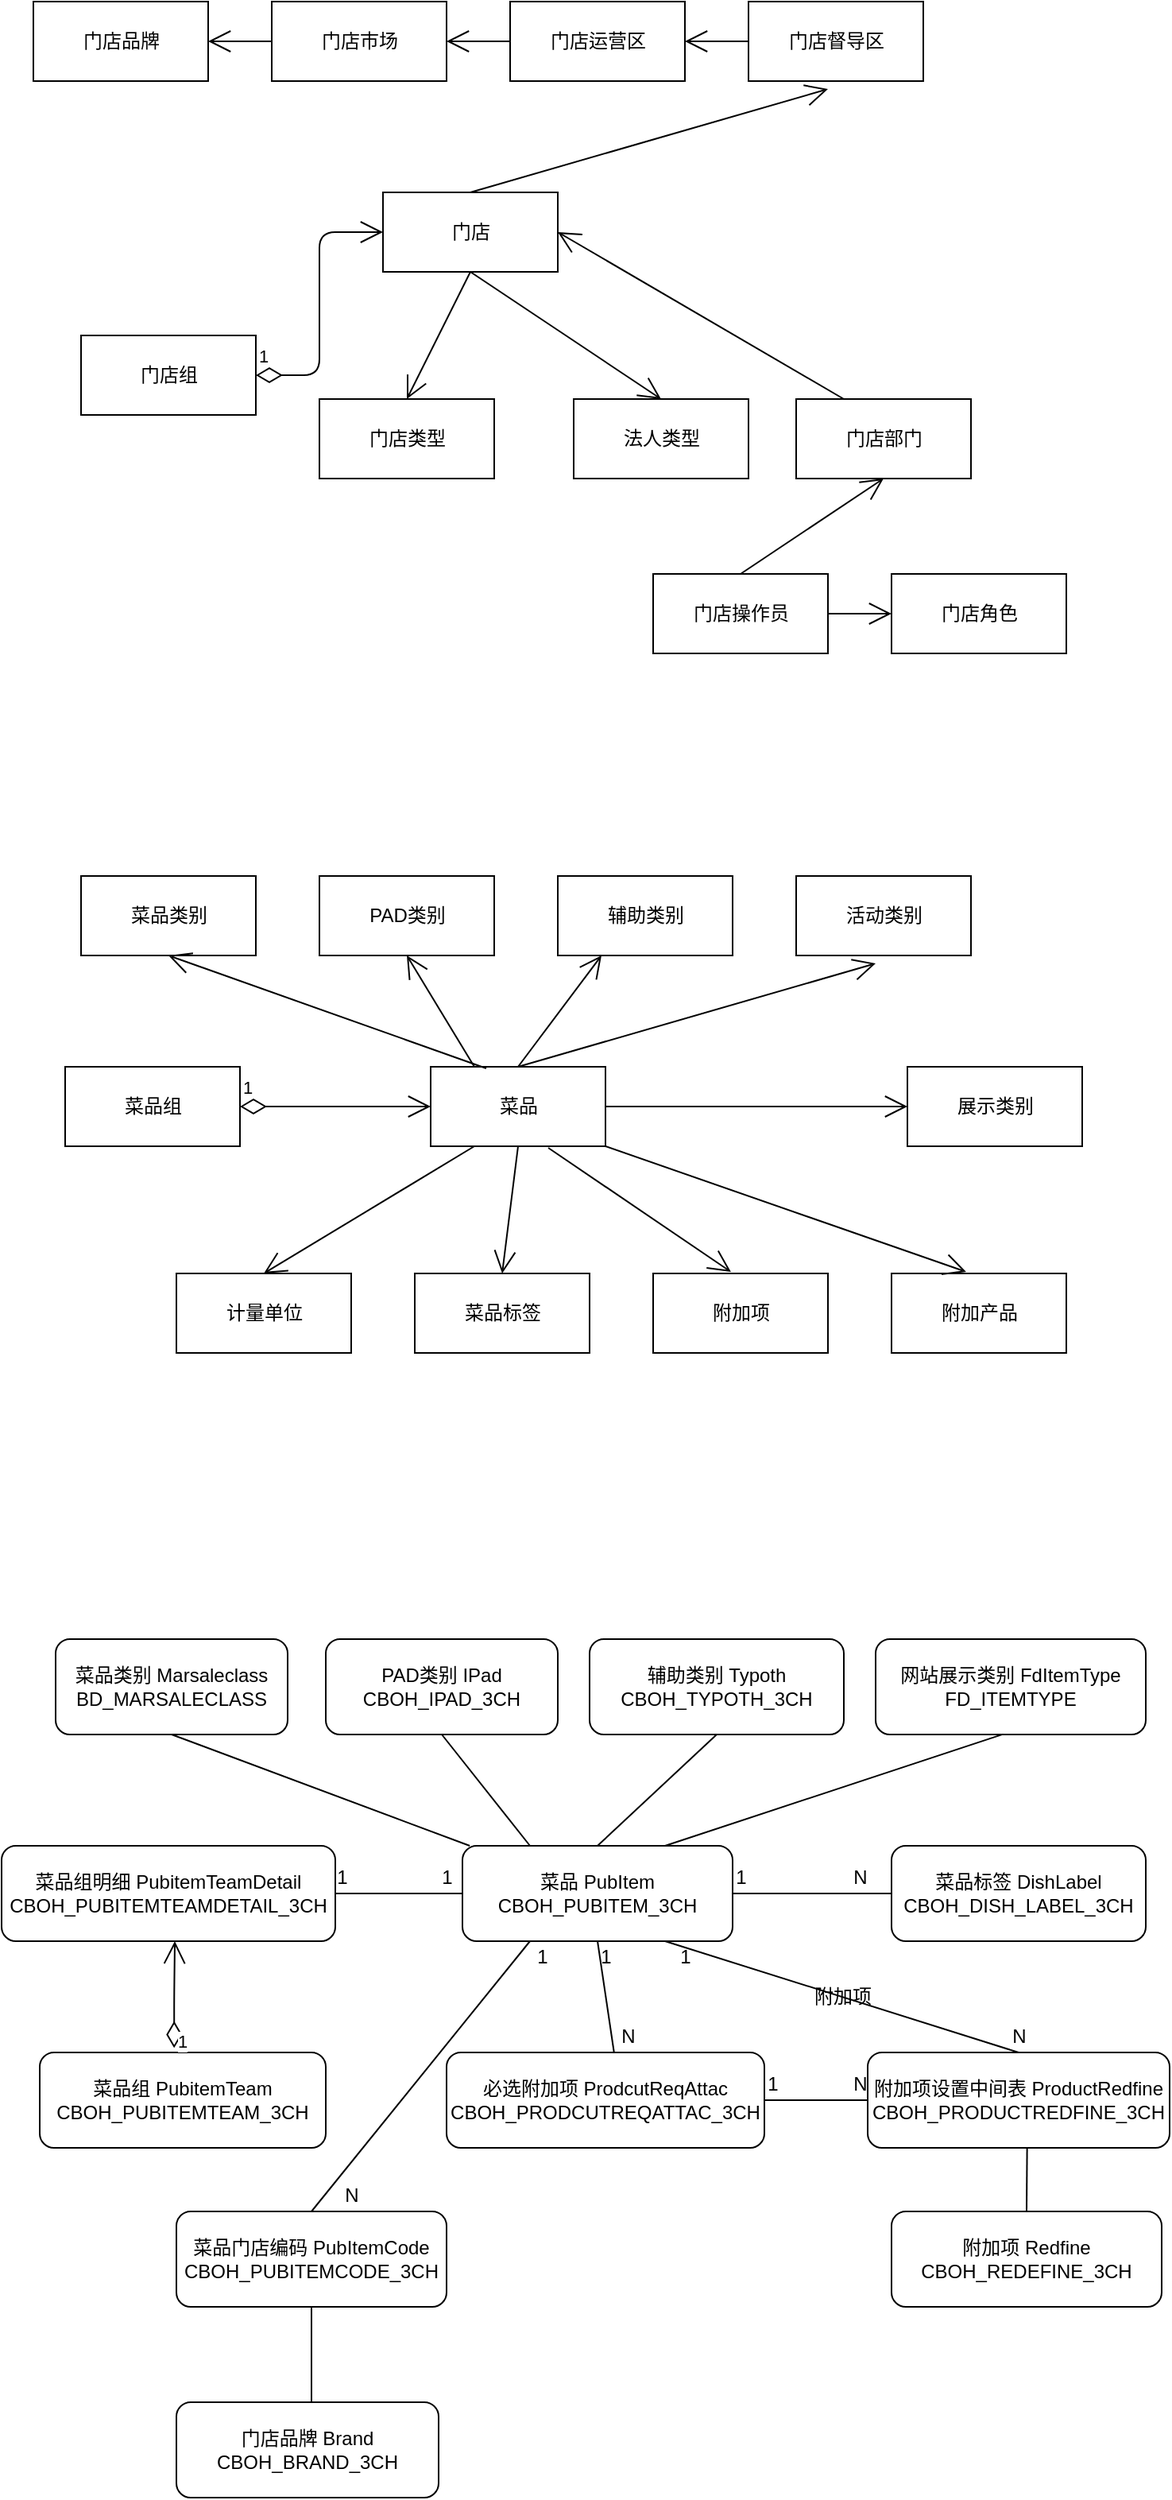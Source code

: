 <mxfile version="12.8.8" type="github">
  <diagram id="d-cUwv-51pwWqw412W-w" name="Page-1">
    <mxGraphModel dx="893" dy="498" grid="1" gridSize="10" guides="1" tooltips="1" connect="1" arrows="1" fold="1" page="1" pageScale="1" pageWidth="827" pageHeight="1169" math="0" shadow="0">
      <root>
        <mxCell id="0" />
        <mxCell id="1" parent="0" />
        <mxCell id="lAO-jHd-pBpZSLis7d_x-1" value="门店品牌" style="html=1;" parent="1" vertex="1">
          <mxGeometry x="40" y="40" width="110" height="50" as="geometry" />
        </mxCell>
        <mxCell id="lAO-jHd-pBpZSLis7d_x-2" value="门店市场" style="html=1;" parent="1" vertex="1">
          <mxGeometry x="190" y="40" width="110" height="50" as="geometry" />
        </mxCell>
        <mxCell id="lAO-jHd-pBpZSLis7d_x-3" value="门店运营区" style="html=1;" parent="1" vertex="1">
          <mxGeometry x="340" y="40" width="110" height="50" as="geometry" />
        </mxCell>
        <mxCell id="lAO-jHd-pBpZSLis7d_x-5" value="门店督导区" style="html=1;" parent="1" vertex="1">
          <mxGeometry x="490" y="40" width="110" height="50" as="geometry" />
        </mxCell>
        <mxCell id="lAO-jHd-pBpZSLis7d_x-6" value="门店" style="html=1;" parent="1" vertex="1">
          <mxGeometry x="260" y="160" width="110" height="50" as="geometry" />
        </mxCell>
        <mxCell id="lAO-jHd-pBpZSLis7d_x-7" value="门店组" style="html=1;" parent="1" vertex="1">
          <mxGeometry x="70" y="250" width="110" height="50" as="geometry" />
        </mxCell>
        <mxCell id="lAO-jHd-pBpZSLis7d_x-8" value="门店类型" style="html=1;" parent="1" vertex="1">
          <mxGeometry x="220" y="290" width="110" height="50" as="geometry" />
        </mxCell>
        <mxCell id="lAO-jHd-pBpZSLis7d_x-9" value="法人类型" style="html=1;" parent="1" vertex="1">
          <mxGeometry x="380" y="290" width="110" height="50" as="geometry" />
        </mxCell>
        <mxCell id="lAO-jHd-pBpZSLis7d_x-10" value="门店部门" style="html=1;" parent="1" vertex="1">
          <mxGeometry x="520" y="290" width="110" height="50" as="geometry" />
        </mxCell>
        <mxCell id="lAO-jHd-pBpZSLis7d_x-11" value="门店操作员" style="html=1;" parent="1" vertex="1">
          <mxGeometry x="430" y="400" width="110" height="50" as="geometry" />
        </mxCell>
        <mxCell id="lAO-jHd-pBpZSLis7d_x-12" value="门店角色" style="html=1;" parent="1" vertex="1">
          <mxGeometry x="580" y="400" width="110" height="50" as="geometry" />
        </mxCell>
        <mxCell id="lAO-jHd-pBpZSLis7d_x-16" value="" style="endArrow=open;endFill=1;endSize=12;html=1;entryX=1;entryY=0.5;entryDx=0;entryDy=0;exitX=0;exitY=0.5;exitDx=0;exitDy=0;" parent="1" source="lAO-jHd-pBpZSLis7d_x-2" target="lAO-jHd-pBpZSLis7d_x-1" edge="1">
          <mxGeometry width="160" relative="1" as="geometry">
            <mxPoint x="330" y="310" as="sourcePoint" />
            <mxPoint x="490" y="310" as="targetPoint" />
          </mxGeometry>
        </mxCell>
        <mxCell id="lAO-jHd-pBpZSLis7d_x-18" value="" style="endArrow=open;endFill=1;endSize=12;html=1;exitX=0;exitY=0.5;exitDx=0;exitDy=0;" parent="1" source="lAO-jHd-pBpZSLis7d_x-3" edge="1">
          <mxGeometry width="160" relative="1" as="geometry">
            <mxPoint x="200" y="75" as="sourcePoint" />
            <mxPoint x="300" y="65" as="targetPoint" />
          </mxGeometry>
        </mxCell>
        <mxCell id="lAO-jHd-pBpZSLis7d_x-19" value="" style="endArrow=open;endFill=1;endSize=12;html=1;exitX=0;exitY=0.5;exitDx=0;exitDy=0;" parent="1" source="lAO-jHd-pBpZSLis7d_x-5" edge="1">
          <mxGeometry width="160" relative="1" as="geometry">
            <mxPoint x="210" y="85" as="sourcePoint" />
            <mxPoint x="450" y="65" as="targetPoint" />
          </mxGeometry>
        </mxCell>
        <mxCell id="lAO-jHd-pBpZSLis7d_x-20" value="" style="endArrow=open;endFill=1;endSize=12;html=1;exitX=0.5;exitY=0;exitDx=0;exitDy=0;" parent="1" source="lAO-jHd-pBpZSLis7d_x-6" edge="1">
          <mxGeometry width="160" relative="1" as="geometry">
            <mxPoint x="220" y="95" as="sourcePoint" />
            <mxPoint x="540" y="95" as="targetPoint" />
          </mxGeometry>
        </mxCell>
        <mxCell id="lAO-jHd-pBpZSLis7d_x-21" value="" style="endArrow=open;endFill=1;endSize=12;html=1;entryX=0.5;entryY=0;entryDx=0;entryDy=0;exitX=0.5;exitY=1;exitDx=0;exitDy=0;" parent="1" source="lAO-jHd-pBpZSLis7d_x-6" target="lAO-jHd-pBpZSLis7d_x-8" edge="1">
          <mxGeometry width="160" relative="1" as="geometry">
            <mxPoint x="230" y="105" as="sourcePoint" />
            <mxPoint x="190" y="105" as="targetPoint" />
          </mxGeometry>
        </mxCell>
        <mxCell id="lAO-jHd-pBpZSLis7d_x-22" value="" style="endArrow=open;endFill=1;endSize=12;html=1;entryX=0.5;entryY=0;entryDx=0;entryDy=0;exitX=0.5;exitY=1;exitDx=0;exitDy=0;" parent="1" source="lAO-jHd-pBpZSLis7d_x-6" target="lAO-jHd-pBpZSLis7d_x-9" edge="1">
          <mxGeometry width="160" relative="1" as="geometry">
            <mxPoint x="320" y="220" as="sourcePoint" />
            <mxPoint x="200" y="115" as="targetPoint" />
          </mxGeometry>
        </mxCell>
        <mxCell id="lAO-jHd-pBpZSLis7d_x-23" value="1" style="endArrow=open;html=1;endSize=12;startArrow=diamondThin;startSize=14;startFill=0;edgeStyle=orthogonalEdgeStyle;align=left;verticalAlign=bottom;entryX=0;entryY=0.5;entryDx=0;entryDy=0;" parent="1" source="lAO-jHd-pBpZSLis7d_x-7" target="lAO-jHd-pBpZSLis7d_x-6" edge="1">
          <mxGeometry x="-1" y="3" relative="1" as="geometry">
            <mxPoint x="330" y="290" as="sourcePoint" />
            <mxPoint x="250" y="185" as="targetPoint" />
          </mxGeometry>
        </mxCell>
        <mxCell id="lAO-jHd-pBpZSLis7d_x-24" value="" style="endArrow=open;endFill=1;endSize=12;html=1;entryX=1;entryY=0.5;entryDx=0;entryDy=0;" parent="1" target="lAO-jHd-pBpZSLis7d_x-6" edge="1">
          <mxGeometry width="160" relative="1" as="geometry">
            <mxPoint x="550" y="290" as="sourcePoint" />
            <mxPoint x="550" y="105" as="targetPoint" />
          </mxGeometry>
        </mxCell>
        <mxCell id="lAO-jHd-pBpZSLis7d_x-25" value="" style="endArrow=open;endFill=1;endSize=12;html=1;entryX=0.5;entryY=1;entryDx=0;entryDy=0;exitX=0.5;exitY=0;exitDx=0;exitDy=0;" parent="1" source="lAO-jHd-pBpZSLis7d_x-11" target="lAO-jHd-pBpZSLis7d_x-10" edge="1">
          <mxGeometry width="160" relative="1" as="geometry">
            <mxPoint x="560" y="300" as="sourcePoint" />
            <mxPoint x="380" y="195" as="targetPoint" />
          </mxGeometry>
        </mxCell>
        <mxCell id="lAO-jHd-pBpZSLis7d_x-26" value="" style="endArrow=open;endFill=1;endSize=12;html=1;entryX=0;entryY=0.5;entryDx=0;entryDy=0;exitX=1;exitY=0.5;exitDx=0;exitDy=0;" parent="1" source="lAO-jHd-pBpZSLis7d_x-11" target="lAO-jHd-pBpZSLis7d_x-12" edge="1">
          <mxGeometry width="160" relative="1" as="geometry">
            <mxPoint x="495" y="410" as="sourcePoint" />
            <mxPoint x="585" y="350" as="targetPoint" />
          </mxGeometry>
        </mxCell>
        <mxCell id="lAO-jHd-pBpZSLis7d_x-27" value="菜品类别" style="html=1;" parent="1" vertex="1">
          <mxGeometry x="70" y="590" width="110" height="50" as="geometry" />
        </mxCell>
        <mxCell id="lAO-jHd-pBpZSLis7d_x-28" value="PAD类别" style="html=1;" parent="1" vertex="1">
          <mxGeometry x="220" y="590" width="110" height="50" as="geometry" />
        </mxCell>
        <mxCell id="lAO-jHd-pBpZSLis7d_x-29" value="辅助类别" style="html=1;" parent="1" vertex="1">
          <mxGeometry x="370" y="590" width="110" height="50" as="geometry" />
        </mxCell>
        <mxCell id="lAO-jHd-pBpZSLis7d_x-30" value="活动类别" style="html=1;" parent="1" vertex="1">
          <mxGeometry x="520" y="590" width="110" height="50" as="geometry" />
        </mxCell>
        <mxCell id="lAO-jHd-pBpZSLis7d_x-31" value="菜品" style="html=1;" parent="1" vertex="1">
          <mxGeometry x="290" y="710" width="110" height="50" as="geometry" />
        </mxCell>
        <mxCell id="lAO-jHd-pBpZSLis7d_x-32" value="菜品组" style="html=1;" parent="1" vertex="1">
          <mxGeometry x="60" y="710" width="110" height="50" as="geometry" />
        </mxCell>
        <mxCell id="lAO-jHd-pBpZSLis7d_x-33" value="计量单位" style="html=1;" parent="1" vertex="1">
          <mxGeometry x="130" y="840" width="110" height="50" as="geometry" />
        </mxCell>
        <mxCell id="lAO-jHd-pBpZSLis7d_x-34" value="菜品标签" style="html=1;" parent="1" vertex="1">
          <mxGeometry x="280" y="840" width="110" height="50" as="geometry" />
        </mxCell>
        <mxCell id="lAO-jHd-pBpZSLis7d_x-35" value="展示类别" style="html=1;" parent="1" vertex="1">
          <mxGeometry x="590" y="710" width="110" height="50" as="geometry" />
        </mxCell>
        <mxCell id="lAO-jHd-pBpZSLis7d_x-36" value="附加项" style="html=1;" parent="1" vertex="1">
          <mxGeometry x="430" y="840" width="110" height="50" as="geometry" />
        </mxCell>
        <mxCell id="lAO-jHd-pBpZSLis7d_x-37" value="附加产品" style="html=1;" parent="1" vertex="1">
          <mxGeometry x="580" y="840" width="110" height="50" as="geometry" />
        </mxCell>
        <mxCell id="lAO-jHd-pBpZSLis7d_x-38" value="" style="endArrow=open;endFill=1;endSize=12;html=1;entryX=0.5;entryY=1;entryDx=0;entryDy=0;exitX=0.318;exitY=0.02;exitDx=0;exitDy=0;exitPerimeter=0;" parent="1" source="lAO-jHd-pBpZSLis7d_x-31" target="lAO-jHd-pBpZSLis7d_x-27" edge="1">
          <mxGeometry width="160" relative="1" as="geometry">
            <mxPoint x="360" y="860" as="sourcePoint" />
            <mxPoint x="520" y="860" as="targetPoint" />
          </mxGeometry>
        </mxCell>
        <mxCell id="lAO-jHd-pBpZSLis7d_x-39" value="" style="endArrow=open;endFill=1;endSize=12;html=1;exitX=0.25;exitY=0;exitDx=0;exitDy=0;entryX=0.5;entryY=1;entryDx=0;entryDy=0;" parent="1" source="lAO-jHd-pBpZSLis7d_x-31" target="lAO-jHd-pBpZSLis7d_x-28" edge="1">
          <mxGeometry width="160" relative="1" as="geometry">
            <mxPoint x="230" y="625" as="sourcePoint" />
            <mxPoint x="330" y="615" as="targetPoint" />
          </mxGeometry>
        </mxCell>
        <mxCell id="lAO-jHd-pBpZSLis7d_x-40" value="" style="endArrow=open;endFill=1;endSize=12;html=1;exitX=0.5;exitY=0;exitDx=0;exitDy=0;entryX=0.25;entryY=1;entryDx=0;entryDy=0;" parent="1" source="lAO-jHd-pBpZSLis7d_x-31" target="lAO-jHd-pBpZSLis7d_x-29" edge="1">
          <mxGeometry width="160" relative="1" as="geometry">
            <mxPoint x="240" y="635" as="sourcePoint" />
            <mxPoint x="480" y="615" as="targetPoint" />
          </mxGeometry>
        </mxCell>
        <mxCell id="lAO-jHd-pBpZSLis7d_x-41" value="" style="endArrow=open;endFill=1;endSize=12;html=1;exitX=0.5;exitY=0;exitDx=0;exitDy=0;" parent="1" source="lAO-jHd-pBpZSLis7d_x-31" edge="1">
          <mxGeometry width="160" relative="1" as="geometry">
            <mxPoint x="250" y="645" as="sourcePoint" />
            <mxPoint x="570" y="645" as="targetPoint" />
          </mxGeometry>
        </mxCell>
        <mxCell id="lAO-jHd-pBpZSLis7d_x-42" value="" style="endArrow=open;endFill=1;endSize=12;html=1;exitX=0.25;exitY=1;exitDx=0;exitDy=0;" parent="1" source="lAO-jHd-pBpZSLis7d_x-31" edge="1">
          <mxGeometry width="160" relative="1" as="geometry">
            <mxPoint x="260" y="655" as="sourcePoint" />
            <mxPoint x="185" y="840" as="targetPoint" />
            <Array as="points" />
          </mxGeometry>
        </mxCell>
        <mxCell id="lAO-jHd-pBpZSLis7d_x-43" value="" style="endArrow=open;endFill=1;endSize=12;html=1;entryX=0.5;entryY=0;entryDx=0;entryDy=0;exitX=0.5;exitY=1;exitDx=0;exitDy=0;" parent="1" source="lAO-jHd-pBpZSLis7d_x-31" target="lAO-jHd-pBpZSLis7d_x-34" edge="1">
          <mxGeometry width="160" relative="1" as="geometry">
            <mxPoint x="350" y="770" as="sourcePoint" />
            <mxPoint x="230" y="665" as="targetPoint" />
          </mxGeometry>
        </mxCell>
        <mxCell id="lAO-jHd-pBpZSLis7d_x-44" value="1" style="endArrow=open;html=1;endSize=12;startArrow=diamondThin;startSize=14;startFill=0;edgeStyle=orthogonalEdgeStyle;align=left;verticalAlign=bottom;entryX=0;entryY=0.5;entryDx=0;entryDy=0;" parent="1" source="lAO-jHd-pBpZSLis7d_x-32" target="lAO-jHd-pBpZSLis7d_x-31" edge="1">
          <mxGeometry x="-1" y="3" relative="1" as="geometry">
            <mxPoint x="360" y="840" as="sourcePoint" />
            <mxPoint x="280" y="735" as="targetPoint" />
          </mxGeometry>
        </mxCell>
        <mxCell id="lAO-jHd-pBpZSLis7d_x-45" value="" style="endArrow=open;endFill=1;endSize=12;html=1;entryX=0.427;entryY=-0.02;entryDx=0;entryDy=0;entryPerimeter=0;exitX=1;exitY=1;exitDx=0;exitDy=0;" parent="1" source="lAO-jHd-pBpZSLis7d_x-31" target="lAO-jHd-pBpZSLis7d_x-37" edge="1">
          <mxGeometry width="160" relative="1" as="geometry">
            <mxPoint x="410" y="820" as="sourcePoint" />
            <mxPoint x="580" y="655" as="targetPoint" />
          </mxGeometry>
        </mxCell>
        <mxCell id="lAO-jHd-pBpZSLis7d_x-46" value="" style="endArrow=open;endFill=1;endSize=12;html=1;entryX=0;entryY=0.5;entryDx=0;entryDy=0;exitX=1;exitY=0.5;exitDx=0;exitDy=0;" parent="1" source="lAO-jHd-pBpZSLis7d_x-31" target="lAO-jHd-pBpZSLis7d_x-35" edge="1">
          <mxGeometry width="160" relative="1" as="geometry">
            <mxPoint x="590" y="850" as="sourcePoint" />
            <mxPoint x="410" y="745" as="targetPoint" />
          </mxGeometry>
        </mxCell>
        <mxCell id="lAO-jHd-pBpZSLis7d_x-47" value="" style="endArrow=open;endFill=1;endSize=12;html=1;entryX=0.445;entryY=-0.02;entryDx=0;entryDy=0;exitX=0.673;exitY=1.02;exitDx=0;exitDy=0;exitPerimeter=0;entryPerimeter=0;" parent="1" source="lAO-jHd-pBpZSLis7d_x-31" target="lAO-jHd-pBpZSLis7d_x-36" edge="1">
          <mxGeometry width="160" relative="1" as="geometry">
            <mxPoint x="525" y="960" as="sourcePoint" />
            <mxPoint x="615" y="900" as="targetPoint" />
          </mxGeometry>
        </mxCell>
        <mxCell id="-JSyuyc6FNK8s3EoQKlf-1" value="PAD类别 IPad&lt;br&gt;CBOH_IPAD_3CH" style="rounded=1;whiteSpace=wrap;html=1;" vertex="1" parent="1">
          <mxGeometry x="224" y="1070" width="146" height="60" as="geometry" />
        </mxCell>
        <mxCell id="-JSyuyc6FNK8s3EoQKlf-2" value="菜品类别 Marsaleclass&lt;br&gt;BD_MARSALECLASS" style="rounded=1;whiteSpace=wrap;html=1;" vertex="1" parent="1">
          <mxGeometry x="54" y="1070" width="146" height="60" as="geometry" />
        </mxCell>
        <mxCell id="-JSyuyc6FNK8s3EoQKlf-4" value="辅助类别 Typoth&lt;br&gt;CBOH_TYPOTH_3CH" style="rounded=1;whiteSpace=wrap;html=1;" vertex="1" parent="1">
          <mxGeometry x="390" y="1070" width="160" height="60" as="geometry" />
        </mxCell>
        <mxCell id="-JSyuyc6FNK8s3EoQKlf-5" value="菜品组 PubitemTeam&lt;br&gt;CBOH_PUBITEMTEAM_3CH" style="rounded=1;whiteSpace=wrap;html=1;" vertex="1" parent="1">
          <mxGeometry x="44" y="1330" width="180" height="60" as="geometry" />
        </mxCell>
        <mxCell id="-JSyuyc6FNK8s3EoQKlf-9" value="门店品牌&amp;nbsp;Brand&lt;br&gt;CBOH_BRAND_3CH" style="rounded=1;whiteSpace=wrap;html=1;" vertex="1" parent="1">
          <mxGeometry x="130" y="1550" width="165" height="60" as="geometry" />
        </mxCell>
        <mxCell id="-JSyuyc6FNK8s3EoQKlf-14" value="菜品 PubItem&lt;br&gt;CBOH_PUBITEM_3CH" style="rounded=1;whiteSpace=wrap;html=1;" vertex="1" parent="1">
          <mxGeometry x="310" y="1200" width="170" height="60" as="geometry" />
        </mxCell>
        <mxCell id="-JSyuyc6FNK8s3EoQKlf-15" value="" style="endArrow=none;html=1;exitX=0.5;exitY=0;exitDx=0;exitDy=0;entryX=0.5;entryY=1;entryDx=0;entryDy=0;" edge="1" parent="1" source="-JSyuyc6FNK8s3EoQKlf-14" target="-JSyuyc6FNK8s3EoQKlf-4">
          <mxGeometry width="50" height="50" relative="1" as="geometry">
            <mxPoint x="438.6" y="1197" as="sourcePoint" />
            <mxPoint x="438.6" y="1130" as="targetPoint" />
          </mxGeometry>
        </mxCell>
        <mxCell id="-JSyuyc6FNK8s3EoQKlf-18" value="网站展示类别 FdItemType&lt;br&gt;FD_ITEMTYPE" style="rounded=1;whiteSpace=wrap;html=1;" vertex="1" parent="1">
          <mxGeometry x="570" y="1070" width="170" height="60" as="geometry" />
        </mxCell>
        <mxCell id="-JSyuyc6FNK8s3EoQKlf-19" value="菜品标签&amp;nbsp;DishLabel&lt;br&gt;CBOH_DISH_LABEL_3CH" style="rounded=1;whiteSpace=wrap;html=1;" vertex="1" parent="1">
          <mxGeometry x="580" y="1200" width="160" height="60" as="geometry" />
        </mxCell>
        <mxCell id="-JSyuyc6FNK8s3EoQKlf-20" value="附加项 Redfine&lt;br&gt;CBOH_REDEFINE_3CH" style="rounded=1;whiteSpace=wrap;html=1;" vertex="1" parent="1">
          <mxGeometry x="580" y="1430" width="170" height="60" as="geometry" />
        </mxCell>
        <mxCell id="-JSyuyc6FNK8s3EoQKlf-21" value="" style="endArrow=none;html=1;entryX=0;entryY=0.5;entryDx=0;entryDy=0;exitX=1;exitY=0.5;exitDx=0;exitDy=0;" edge="1" parent="1" source="-JSyuyc6FNK8s3EoQKlf-14" target="-JSyuyc6FNK8s3EoQKlf-19">
          <mxGeometry width="50" height="50" relative="1" as="geometry">
            <mxPoint x="464" y="1220" as="sourcePoint" />
            <mxPoint x="514" y="1170" as="targetPoint" />
          </mxGeometry>
        </mxCell>
        <mxCell id="-JSyuyc6FNK8s3EoQKlf-34" value="1" style="endArrow=open;html=1;endSize=12;startArrow=diamondThin;startSize=14;startFill=0;edgeStyle=orthogonalEdgeStyle;align=left;verticalAlign=bottom;exitX=0.47;exitY=-0.047;exitDx=0;exitDy=0;exitPerimeter=0;" edge="1" parent="1" source="-JSyuyc6FNK8s3EoQKlf-5">
          <mxGeometry x="0.072" y="40" relative="1" as="geometry">
            <mxPoint x="200" y="1229.6" as="sourcePoint" />
            <mxPoint x="129" y="1260" as="targetPoint" />
            <Array as="points" />
            <mxPoint x="40" y="40" as="offset" />
          </mxGeometry>
        </mxCell>
        <mxCell id="-JSyuyc6FNK8s3EoQKlf-35" value="N" style="text;html=1;align=center;verticalAlign=middle;resizable=0;points=[];autosize=1;" vertex="1" parent="1">
          <mxGeometry x="550" y="1210" width="20" height="20" as="geometry" />
        </mxCell>
        <mxCell id="-JSyuyc6FNK8s3EoQKlf-36" value="1" style="text;html=1;align=center;verticalAlign=middle;resizable=0;points=[];autosize=1;" vertex="1" parent="1">
          <mxGeometry x="475" y="1210" width="20" height="20" as="geometry" />
        </mxCell>
        <mxCell id="-JSyuyc6FNK8s3EoQKlf-39" value="菜品门店编码 PubItemCode&lt;br&gt;CBOH_PUBITEMCODE_3CH" style="rounded=1;whiteSpace=wrap;html=1;" vertex="1" parent="1">
          <mxGeometry x="130" y="1430" width="170" height="60" as="geometry" />
        </mxCell>
        <mxCell id="-JSyuyc6FNK8s3EoQKlf-40" value="菜品组明细 PubitemTeamDetail&lt;br&gt;CBOH_PUBITEMTEAMDETAIL_3CH" style="rounded=1;whiteSpace=wrap;html=1;" vertex="1" parent="1">
          <mxGeometry x="20" y="1200" width="210" height="60" as="geometry" />
        </mxCell>
        <mxCell id="-JSyuyc6FNK8s3EoQKlf-43" value="" style="endArrow=none;html=1;exitX=1;exitY=0.5;exitDx=0;exitDy=0;entryX=0;entryY=0.5;entryDx=0;entryDy=0;" edge="1" parent="1" source="-JSyuyc6FNK8s3EoQKlf-40" target="-JSyuyc6FNK8s3EoQKlf-14">
          <mxGeometry width="50" height="50" relative="1" as="geometry">
            <mxPoint x="390" y="1270" as="sourcePoint" />
            <mxPoint x="440" y="1220" as="targetPoint" />
          </mxGeometry>
        </mxCell>
        <mxCell id="-JSyuyc6FNK8s3EoQKlf-46" value="1" style="text;html=1;align=center;verticalAlign=middle;resizable=0;points=[];labelBackgroundColor=#ffffff;" vertex="1" connectable="0" parent="-JSyuyc6FNK8s3EoQKlf-43">
          <mxGeometry x="0.565" y="-2" relative="1" as="geometry">
            <mxPoint x="7.6" y="-12" as="offset" />
          </mxGeometry>
        </mxCell>
        <mxCell id="-JSyuyc6FNK8s3EoQKlf-45" value="1" style="text;html=1;align=center;verticalAlign=middle;resizable=0;points=[];autosize=1;" vertex="1" parent="1">
          <mxGeometry x="224" y="1210" width="20" height="20" as="geometry" />
        </mxCell>
        <mxCell id="-JSyuyc6FNK8s3EoQKlf-47" value="" style="endArrow=none;html=1;entryX=0.5;entryY=1;entryDx=0;entryDy=0;" edge="1" parent="1" source="-JSyuyc6FNK8s3EoQKlf-14" target="-JSyuyc6FNK8s3EoQKlf-2">
          <mxGeometry width="50" height="50" relative="1" as="geometry">
            <mxPoint x="390" y="1250" as="sourcePoint" />
            <mxPoint x="440" y="1200" as="targetPoint" />
          </mxGeometry>
        </mxCell>
        <mxCell id="-JSyuyc6FNK8s3EoQKlf-48" value="" style="endArrow=none;html=1;entryX=0.5;entryY=1;entryDx=0;entryDy=0;exitX=0.25;exitY=0;exitDx=0;exitDy=0;" edge="1" parent="1" source="-JSyuyc6FNK8s3EoQKlf-14" target="-JSyuyc6FNK8s3EoQKlf-1">
          <mxGeometry width="50" height="50" relative="1" as="geometry">
            <mxPoint x="390" y="1250" as="sourcePoint" />
            <mxPoint x="440" y="1200" as="targetPoint" />
          </mxGeometry>
        </mxCell>
        <mxCell id="-JSyuyc6FNK8s3EoQKlf-49" value="" style="endArrow=none;html=1;entryX=0.472;entryY=0.997;entryDx=0;entryDy=0;entryPerimeter=0;exitX=0.75;exitY=0;exitDx=0;exitDy=0;" edge="1" parent="1" source="-JSyuyc6FNK8s3EoQKlf-14" target="-JSyuyc6FNK8s3EoQKlf-18">
          <mxGeometry width="50" height="50" relative="1" as="geometry">
            <mxPoint x="390" y="1250" as="sourcePoint" />
            <mxPoint x="440" y="1200" as="targetPoint" />
          </mxGeometry>
        </mxCell>
        <mxCell id="-JSyuyc6FNK8s3EoQKlf-50" value="" style="endArrow=none;html=1;entryX=0.25;entryY=1;entryDx=0;entryDy=0;exitX=0.5;exitY=0;exitDx=0;exitDy=0;" edge="1" parent="1" source="-JSyuyc6FNK8s3EoQKlf-39" target="-JSyuyc6FNK8s3EoQKlf-14">
          <mxGeometry width="50" height="50" relative="1" as="geometry">
            <mxPoint x="390" y="1330" as="sourcePoint" />
            <mxPoint x="440" y="1280" as="targetPoint" />
          </mxGeometry>
        </mxCell>
        <mxCell id="-JSyuyc6FNK8s3EoQKlf-51" value="N" style="text;html=1;align=center;verticalAlign=middle;resizable=0;points=[];autosize=1;" vertex="1" parent="1">
          <mxGeometry x="230" y="1410" width="20" height="20" as="geometry" />
        </mxCell>
        <mxCell id="-JSyuyc6FNK8s3EoQKlf-52" value="1" style="text;html=1;align=center;verticalAlign=middle;resizable=0;points=[];autosize=1;" vertex="1" parent="1">
          <mxGeometry x="350" y="1260" width="20" height="20" as="geometry" />
        </mxCell>
        <mxCell id="-JSyuyc6FNK8s3EoQKlf-53" value="" style="endArrow=none;html=1;entryX=0.5;entryY=1;entryDx=0;entryDy=0;" edge="1" parent="1" target="-JSyuyc6FNK8s3EoQKlf-39">
          <mxGeometry width="50" height="50" relative="1" as="geometry">
            <mxPoint x="215" y="1550" as="sourcePoint" />
            <mxPoint x="215" y="1500" as="targetPoint" />
          </mxGeometry>
        </mxCell>
        <mxCell id="-JSyuyc6FNK8s3EoQKlf-54" value="必选附加项 ProdcutReqAttac&lt;br&gt;CBOH_PRODCUTREQATTAC_3CH" style="rounded=1;whiteSpace=wrap;html=1;" vertex="1" parent="1">
          <mxGeometry x="300" y="1330" width="200" height="60" as="geometry" />
        </mxCell>
        <mxCell id="-JSyuyc6FNK8s3EoQKlf-55" value="" style="endArrow=none;html=1;entryX=0.5;entryY=1;entryDx=0;entryDy=0;exitX=0.527;exitY=0;exitDx=0;exitDy=0;exitPerimeter=0;" edge="1" parent="1" source="-JSyuyc6FNK8s3EoQKlf-54" target="-JSyuyc6FNK8s3EoQKlf-14">
          <mxGeometry width="50" height="50" relative="1" as="geometry">
            <mxPoint x="390" y="1370" as="sourcePoint" />
            <mxPoint x="440" y="1320" as="targetPoint" />
          </mxGeometry>
        </mxCell>
        <mxCell id="-JSyuyc6FNK8s3EoQKlf-56" value="1" style="text;html=1;align=center;verticalAlign=middle;resizable=0;points=[];autosize=1;" vertex="1" parent="1">
          <mxGeometry x="390" y="1260" width="20" height="20" as="geometry" />
        </mxCell>
        <mxCell id="-JSyuyc6FNK8s3EoQKlf-59" value="N" style="text;html=1;align=center;verticalAlign=middle;resizable=0;points=[];autosize=1;" vertex="1" parent="1">
          <mxGeometry x="404" y="1310" width="20" height="20" as="geometry" />
        </mxCell>
        <mxCell id="-JSyuyc6FNK8s3EoQKlf-60" value="附加项设置中间表 ProductRedfine&lt;br&gt;CBOH_PRODUCTREDFINE_3CH" style="rounded=1;whiteSpace=wrap;html=1;" vertex="1" parent="1">
          <mxGeometry x="565" y="1330" width="190" height="60" as="geometry" />
        </mxCell>
        <mxCell id="-JSyuyc6FNK8s3EoQKlf-62" value="" style="endArrow=none;html=1;entryX=0.75;entryY=1;entryDx=0;entryDy=0;exitX=0.5;exitY=0;exitDx=0;exitDy=0;" edge="1" parent="1" source="-JSyuyc6FNK8s3EoQKlf-60" target="-JSyuyc6FNK8s3EoQKlf-14">
          <mxGeometry width="50" height="50" relative="1" as="geometry">
            <mxPoint x="390" y="1450" as="sourcePoint" />
            <mxPoint x="440" y="1400" as="targetPoint" />
          </mxGeometry>
        </mxCell>
        <mxCell id="-JSyuyc6FNK8s3EoQKlf-64" value="1" style="text;html=1;align=center;verticalAlign=middle;resizable=0;points=[];autosize=1;" vertex="1" parent="1">
          <mxGeometry x="440" y="1260" width="20" height="20" as="geometry" />
        </mxCell>
        <mxCell id="-JSyuyc6FNK8s3EoQKlf-65" value="N" style="text;html=1;align=center;verticalAlign=middle;resizable=0;points=[];autosize=1;" vertex="1" parent="1">
          <mxGeometry x="650" y="1310" width="20" height="20" as="geometry" />
        </mxCell>
        <mxCell id="-JSyuyc6FNK8s3EoQKlf-66" value="" style="endArrow=none;html=1;entryX=0.528;entryY=1;entryDx=0;entryDy=0;entryPerimeter=0;exitX=0.5;exitY=0;exitDx=0;exitDy=0;" edge="1" parent="1" source="-JSyuyc6FNK8s3EoQKlf-20" target="-JSyuyc6FNK8s3EoQKlf-60">
          <mxGeometry width="50" height="50" relative="1" as="geometry">
            <mxPoint x="390" y="1450" as="sourcePoint" />
            <mxPoint x="440" y="1400" as="targetPoint" />
          </mxGeometry>
        </mxCell>
        <mxCell id="-JSyuyc6FNK8s3EoQKlf-68" value="" style="endArrow=none;html=1;entryX=0;entryY=0.5;entryDx=0;entryDy=0;exitX=1;exitY=0.5;exitDx=0;exitDy=0;" edge="1" parent="1" source="-JSyuyc6FNK8s3EoQKlf-54" target="-JSyuyc6FNK8s3EoQKlf-60">
          <mxGeometry width="50" height="50" relative="1" as="geometry">
            <mxPoint x="390" y="1450" as="sourcePoint" />
            <mxPoint x="440" y="1400" as="targetPoint" />
          </mxGeometry>
        </mxCell>
        <mxCell id="-JSyuyc6FNK8s3EoQKlf-69" value="1" style="text;html=1;align=center;verticalAlign=middle;resizable=0;points=[];autosize=1;" vertex="1" parent="1">
          <mxGeometry x="495" y="1340" width="20" height="20" as="geometry" />
        </mxCell>
        <mxCell id="-JSyuyc6FNK8s3EoQKlf-70" value="N" style="text;html=1;align=center;verticalAlign=middle;resizable=0;points=[];autosize=1;" vertex="1" parent="1">
          <mxGeometry x="550" y="1340" width="20" height="20" as="geometry" />
        </mxCell>
        <mxCell id="-JSyuyc6FNK8s3EoQKlf-71" value="附加项" style="text;html=1;align=center;verticalAlign=middle;resizable=0;points=[];autosize=1;" vertex="1" parent="1">
          <mxGeometry x="524" y="1285" width="50" height="20" as="geometry" />
        </mxCell>
      </root>
    </mxGraphModel>
  </diagram>
</mxfile>
